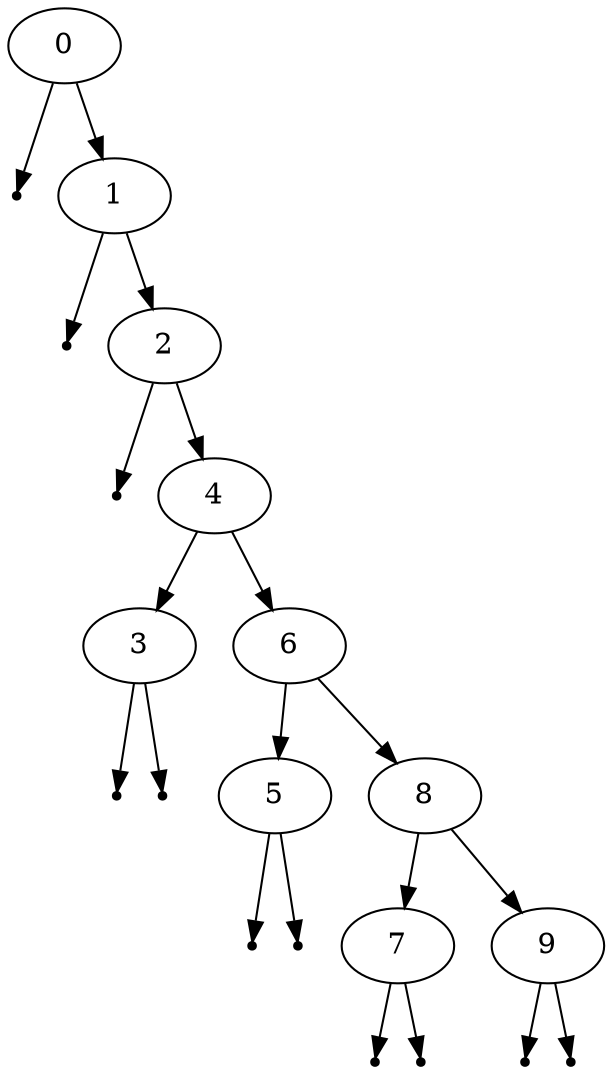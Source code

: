 digraph BST {
  0 -> null_0_left
  0 -> 1
  null_0_left [shape=point]
  1 -> null_1_left
  1 -> 2
  null_1_left [shape=point]
  2 -> null_2_left
  2 -> 4
  null_2_left [shape=point]
  4 -> 3
  4 -> 6
  3 -> null_3_left
  3 -> null_3_right
  null_3_left [shape=point]
  null_3_right [shape=point]
  6 -> 5
  6 -> 8
  5 -> null_5_left
  5 -> null_5_right
  null_5_left [shape=point]
  null_5_right [shape=point]
  8 -> 7
  8 -> 9
  7 -> null_7_left
  7 -> null_7_right
  null_7_left [shape=point]
  null_7_right [shape=point]
  9 -> null_9_left
  9 -> null_9_right
  null_9_left [shape=point]
  null_9_right [shape=point]
}
